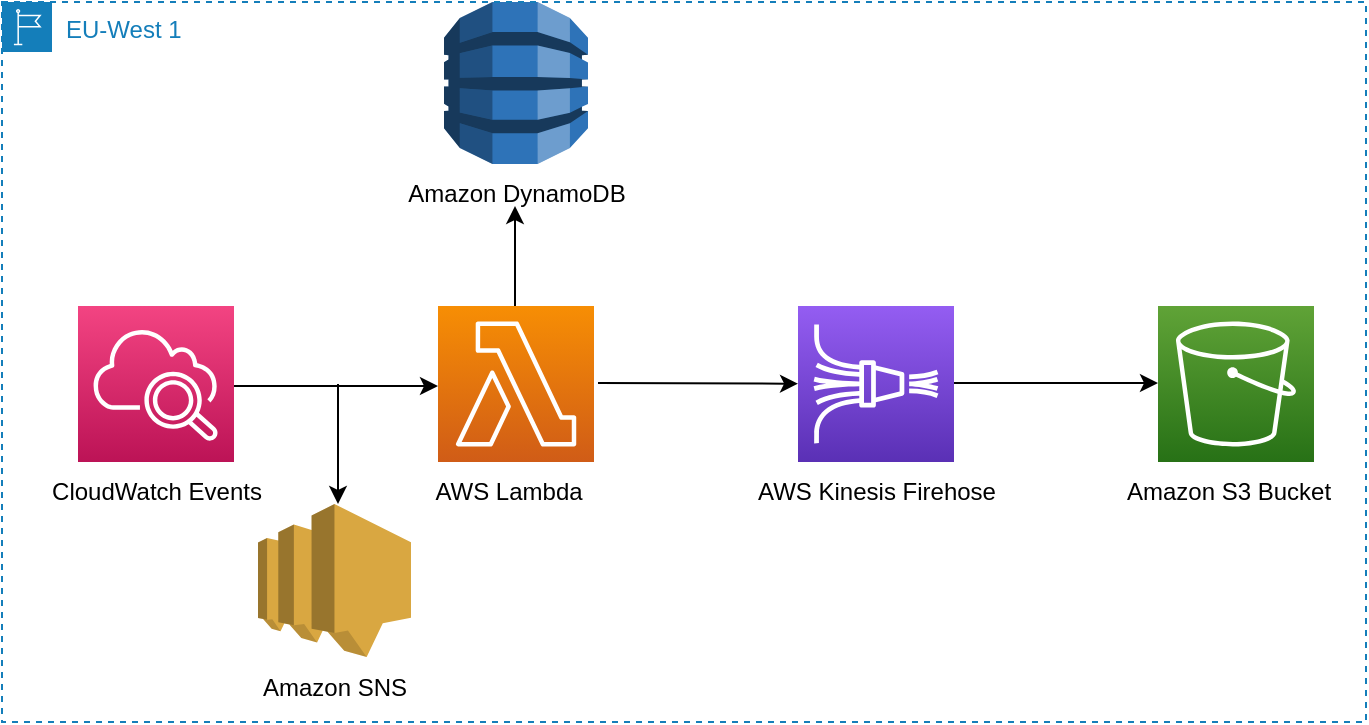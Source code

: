 <mxfile version="20.6.0" type="github">
  <diagram id="qnIRVG3tz1he2QiFeiK-" name="Page-1">
    <mxGraphModel dx="1014" dy="596" grid="1" gridSize="10" guides="1" tooltips="1" connect="1" arrows="1" fold="1" page="1" pageScale="1" pageWidth="850" pageHeight="1100" math="0" shadow="0">
      <root>
        <mxCell id="0" />
        <mxCell id="1" parent="0" />
        <mxCell id="dKuwPI1pspKxbOnBaksO-34" value="" style="group" vertex="1" connectable="0" parent="1">
          <mxGeometry x="92" y="90" width="670" height="360" as="geometry" />
        </mxCell>
        <mxCell id="dKuwPI1pspKxbOnBaksO-4" value="" style="sketch=0;points=[[0,0,0],[0.25,0,0],[0.5,0,0],[0.75,0,0],[1,0,0],[0,1,0],[0.25,1,0],[0.5,1,0],[0.75,1,0],[1,1,0],[0,0.25,0],[0,0.5,0],[0,0.75,0],[1,0.25,0],[1,0.5,0],[1,0.75,0]];outlineConnect=0;fontColor=#232F3E;gradientColor=#F78E04;gradientDirection=north;fillColor=#D05C17;strokeColor=#ffffff;dashed=0;verticalLabelPosition=bottom;verticalAlign=top;align=center;html=1;fontSize=12;fontStyle=0;aspect=fixed;shape=mxgraph.aws4.resourceIcon;resIcon=mxgraph.aws4.lambda;" vertex="1" parent="dKuwPI1pspKxbOnBaksO-34">
          <mxGeometry x="206" y="152" width="78" height="78" as="geometry" />
        </mxCell>
        <mxCell id="dKuwPI1pspKxbOnBaksO-6" value="" style="endArrow=classic;html=1;rounded=0;" edge="1" parent="dKuwPI1pspKxbOnBaksO-34" target="dKuwPI1pspKxbOnBaksO-7">
          <mxGeometry width="50" height="50" relative="1" as="geometry">
            <mxPoint x="286" y="190.5" as="sourcePoint" />
            <mxPoint x="388" y="190.5" as="targetPoint" />
          </mxGeometry>
        </mxCell>
        <mxCell id="dKuwPI1pspKxbOnBaksO-7" value="" style="sketch=0;points=[[0,0,0],[0.25,0,0],[0.5,0,0],[0.75,0,0],[1,0,0],[0,1,0],[0.25,1,0],[0.5,1,0],[0.75,1,0],[1,1,0],[0,0.25,0],[0,0.5,0],[0,0.75,0],[1,0.25,0],[1,0.5,0],[1,0.75,0]];outlineConnect=0;fontColor=#232F3E;gradientColor=#945DF2;gradientDirection=north;fillColor=#5A30B5;strokeColor=#ffffff;dashed=0;verticalLabelPosition=bottom;verticalAlign=top;align=center;html=1;fontSize=12;fontStyle=0;aspect=fixed;shape=mxgraph.aws4.resourceIcon;resIcon=mxgraph.aws4.kinesis_data_firehose;" vertex="1" parent="dKuwPI1pspKxbOnBaksO-34">
          <mxGeometry x="386" y="152" width="78" height="78" as="geometry" />
        </mxCell>
        <mxCell id="dKuwPI1pspKxbOnBaksO-8" value="" style="endArrow=classic;html=1;rounded=0;" edge="1" parent="dKuwPI1pspKxbOnBaksO-34">
          <mxGeometry width="50" height="50" relative="1" as="geometry">
            <mxPoint x="464" y="190.5" as="sourcePoint" />
            <mxPoint x="566" y="190.5" as="targetPoint" />
          </mxGeometry>
        </mxCell>
        <mxCell id="dKuwPI1pspKxbOnBaksO-10" value="" style="sketch=0;points=[[0,0,0],[0.25,0,0],[0.5,0,0],[0.75,0,0],[1,0,0],[0,1,0],[0.25,1,0],[0.5,1,0],[0.75,1,0],[1,1,0],[0,0.25,0],[0,0.5,0],[0,0.75,0],[1,0.25,0],[1,0.5,0],[1,0.75,0]];outlineConnect=0;fontColor=#232F3E;gradientColor=#60A337;gradientDirection=north;fillColor=#277116;strokeColor=#ffffff;dashed=0;verticalLabelPosition=bottom;verticalAlign=top;align=center;html=1;fontSize=12;fontStyle=0;aspect=fixed;shape=mxgraph.aws4.resourceIcon;resIcon=mxgraph.aws4.s3;" vertex="1" parent="dKuwPI1pspKxbOnBaksO-34">
          <mxGeometry x="566" y="152" width="78" height="78" as="geometry" />
        </mxCell>
        <mxCell id="dKuwPI1pspKxbOnBaksO-11" value="" style="endArrow=classic;html=1;rounded=0;" edge="1" parent="dKuwPI1pspKxbOnBaksO-34">
          <mxGeometry width="50" height="50" relative="1" as="geometry">
            <mxPoint x="244.5" y="152" as="sourcePoint" />
            <mxPoint x="244.5" y="102" as="targetPoint" />
          </mxGeometry>
        </mxCell>
        <mxCell id="dKuwPI1pspKxbOnBaksO-17" value="CloudWatch Events" style="text;html=1;resizable=0;autosize=1;align=center;verticalAlign=middle;points=[];fillColor=none;strokeColor=none;rounded=0;" vertex="1" parent="dKuwPI1pspKxbOnBaksO-34">
          <mxGeometry y="230" width="130" height="30" as="geometry" />
        </mxCell>
        <mxCell id="dKuwPI1pspKxbOnBaksO-18" value="Amazon SNS" style="text;html=1;resizable=0;autosize=1;align=center;verticalAlign=middle;points=[];fillColor=none;strokeColor=none;rounded=0;" vertex="1" parent="dKuwPI1pspKxbOnBaksO-34">
          <mxGeometry x="104.25" y="327.5" width="100" height="30" as="geometry" />
        </mxCell>
        <mxCell id="dKuwPI1pspKxbOnBaksO-19" value="AWS Lambda" style="text;html=1;resizable=0;autosize=1;align=center;verticalAlign=middle;points=[];fillColor=none;strokeColor=none;rounded=0;" vertex="1" parent="dKuwPI1pspKxbOnBaksO-34">
          <mxGeometry x="191" y="230" width="100" height="30" as="geometry" />
        </mxCell>
        <mxCell id="dKuwPI1pspKxbOnBaksO-21" value="AWS Kinesis Firehose" style="text;html=1;resizable=0;autosize=1;align=center;verticalAlign=middle;points=[];fillColor=none;strokeColor=none;rounded=0;" vertex="1" parent="dKuwPI1pspKxbOnBaksO-34">
          <mxGeometry x="350" y="230" width="150" height="30" as="geometry" />
        </mxCell>
        <mxCell id="dKuwPI1pspKxbOnBaksO-22" value="Amazon S3 Bucket" style="text;html=1;resizable=0;autosize=1;align=center;verticalAlign=middle;points=[];fillColor=none;strokeColor=none;rounded=0;" vertex="1" parent="dKuwPI1pspKxbOnBaksO-34">
          <mxGeometry x="536" y="230" width="130" height="30" as="geometry" />
        </mxCell>
        <mxCell id="dKuwPI1pspKxbOnBaksO-24" value="" style="outlineConnect=0;dashed=0;verticalLabelPosition=bottom;verticalAlign=top;align=center;html=1;shape=mxgraph.aws3.dynamo_db;fillColor=#2E73B8;gradientColor=none;" vertex="1" parent="dKuwPI1pspKxbOnBaksO-34">
          <mxGeometry x="209" width="72" height="81" as="geometry" />
        </mxCell>
        <mxCell id="dKuwPI1pspKxbOnBaksO-25" value="Amazon DynamoDB" style="text;html=1;resizable=0;autosize=1;align=center;verticalAlign=middle;points=[];fillColor=none;strokeColor=none;rounded=0;" vertex="1" parent="dKuwPI1pspKxbOnBaksO-34">
          <mxGeometry x="180" y="81" width="130" height="30" as="geometry" />
        </mxCell>
        <mxCell id="dKuwPI1pspKxbOnBaksO-26" value="" style="sketch=0;points=[[0,0,0],[0.25,0,0],[0.5,0,0],[0.75,0,0],[1,0,0],[0,1,0],[0.25,1,0],[0.5,1,0],[0.75,1,0],[1,1,0],[0,0.25,0],[0,0.5,0],[0,0.75,0],[1,0.25,0],[1,0.5,0],[1,0.75,0]];points=[[0,0,0],[0.25,0,0],[0.5,0,0],[0.75,0,0],[1,0,0],[0,1,0],[0.25,1,0],[0.5,1,0],[0.75,1,0],[1,1,0],[0,0.25,0],[0,0.5,0],[0,0.75,0],[1,0.25,0],[1,0.5,0],[1,0.75,0]];outlineConnect=0;fontColor=#232F3E;gradientColor=#F34482;gradientDirection=north;fillColor=#BC1356;strokeColor=#ffffff;dashed=0;verticalLabelPosition=bottom;verticalAlign=top;align=center;html=1;fontSize=12;fontStyle=0;aspect=fixed;shape=mxgraph.aws4.resourceIcon;resIcon=mxgraph.aws4.cloudwatch_2;" vertex="1" parent="dKuwPI1pspKxbOnBaksO-34">
          <mxGeometry x="26" y="152" width="78" height="78" as="geometry" />
        </mxCell>
        <mxCell id="dKuwPI1pspKxbOnBaksO-27" value="" style="endArrow=classic;html=1;rounded=0;" edge="1" parent="dKuwPI1pspKxbOnBaksO-34">
          <mxGeometry width="50" height="50" relative="1" as="geometry">
            <mxPoint x="104" y="192.0" as="sourcePoint" />
            <mxPoint x="206.0" y="192.0" as="targetPoint" />
          </mxGeometry>
        </mxCell>
        <mxCell id="dKuwPI1pspKxbOnBaksO-28" value="" style="endArrow=classic;html=1;rounded=0;" edge="1" parent="dKuwPI1pspKxbOnBaksO-34">
          <mxGeometry width="50" height="50" relative="1" as="geometry">
            <mxPoint x="156" y="191" as="sourcePoint" />
            <mxPoint x="156" y="251" as="targetPoint" />
          </mxGeometry>
        </mxCell>
        <mxCell id="dKuwPI1pspKxbOnBaksO-29" value="" style="outlineConnect=0;dashed=0;verticalLabelPosition=bottom;verticalAlign=top;align=center;html=1;shape=mxgraph.aws3.sns;fillColor=#D9A741;gradientColor=none;" vertex="1" parent="dKuwPI1pspKxbOnBaksO-34">
          <mxGeometry x="116" y="251" width="76.5" height="76.5" as="geometry" />
        </mxCell>
        <mxCell id="dKuwPI1pspKxbOnBaksO-23" value="EU-West 1" style="points=[[0,0],[0.25,0],[0.5,0],[0.75,0],[1,0],[1,0.25],[1,0.5],[1,0.75],[1,1],[0.75,1],[0.5,1],[0.25,1],[0,1],[0,0.75],[0,0.5],[0,0.25]];outlineConnect=0;gradientColor=none;html=1;whiteSpace=wrap;fontSize=12;fontStyle=0;container=1;pointerEvents=0;collapsible=0;recursiveResize=0;shape=mxgraph.aws4.group;grIcon=mxgraph.aws4.group_region;strokeColor=#147EBA;fillColor=none;verticalAlign=top;align=left;spacingLeft=30;fontColor=#147EBA;dashed=1;" vertex="1" parent="dKuwPI1pspKxbOnBaksO-34">
          <mxGeometry x="-12" width="682" height="360" as="geometry" />
        </mxCell>
      </root>
    </mxGraphModel>
  </diagram>
</mxfile>
